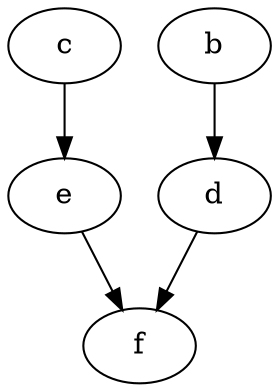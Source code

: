 digraph "outputGraph2" {
  c  [Weight=7,Start=0,Processor=1];
  e  [Weight=3,Start=7,Processor=1];
  b  [Weight=100,Start=0,Processor=2];
  d  [Weight=12,Start=100,Processor=2];
  f  [Weight=13,Start=112,Processor=2];
  d->f  [Weight=12];
  c->e  [Weight=3];
  b->d  [Weight=67];
  e->f  [Weight=6];
}
